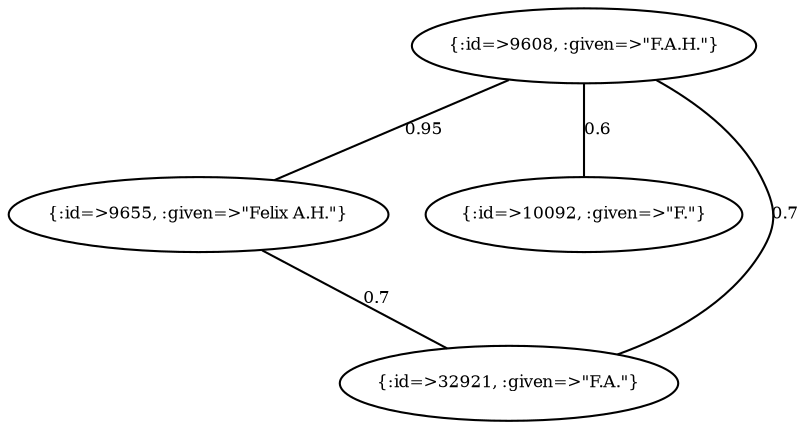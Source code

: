 graph Collector__WeightedGraph {
    "{:id=>9608, :given=>\"F.A.H.\"}" [
        fontsize = 8,
        label = "{:id=>9608, :given=>\"F.A.H.\"}"
    ]

    "{:id=>9655, :given=>\"Felix A.H.\"}" [
        fontsize = 8,
        label = "{:id=>9655, :given=>\"Felix A.H.\"}"
    ]

    "{:id=>10092, :given=>\"F.\"}" [
        fontsize = 8,
        label = "{:id=>10092, :given=>\"F.\"}"
    ]

    "{:id=>32921, :given=>\"F.A.\"}" [
        fontsize = 8,
        label = "{:id=>32921, :given=>\"F.A.\"}"
    ]

    "{:id=>9608, :given=>\"F.A.H.\"}" -- "{:id=>9655, :given=>\"Felix A.H.\"}" [
        fontsize = 8,
        label = 0.95
    ]

    "{:id=>9608, :given=>\"F.A.H.\"}" -- "{:id=>10092, :given=>\"F.\"}" [
        fontsize = 8,
        label = 0.6
    ]

    "{:id=>9608, :given=>\"F.A.H.\"}" -- "{:id=>32921, :given=>\"F.A.\"}" [
        fontsize = 8,
        label = 0.7
    ]

    "{:id=>9655, :given=>\"Felix A.H.\"}" -- "{:id=>32921, :given=>\"F.A.\"}" [
        fontsize = 8,
        label = 0.7
    ]
}

